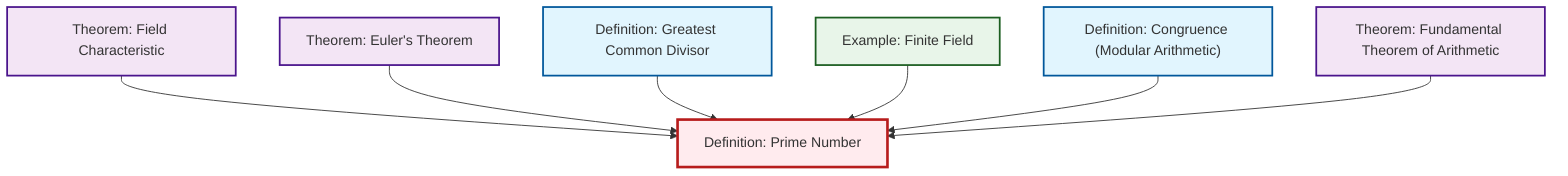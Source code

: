 graph TD
    classDef definition fill:#e1f5fe,stroke:#01579b,stroke-width:2px
    classDef theorem fill:#f3e5f5,stroke:#4a148c,stroke-width:2px
    classDef axiom fill:#fff3e0,stroke:#e65100,stroke-width:2px
    classDef example fill:#e8f5e9,stroke:#1b5e20,stroke-width:2px
    classDef current fill:#ffebee,stroke:#b71c1c,stroke-width:3px
    def-gcd["Definition: Greatest Common Divisor"]:::definition
    thm-fundamental-arithmetic["Theorem: Fundamental Theorem of Arithmetic"]:::theorem
    ex-finite-field["Example: Finite Field"]:::example
    thm-euler["Theorem: Euler's Theorem"]:::theorem
    def-prime["Definition: Prime Number"]:::definition
    def-congruence["Definition: Congruence (Modular Arithmetic)"]:::definition
    thm-field-characteristic["Theorem: Field Characteristic"]:::theorem
    thm-field-characteristic --> def-prime
    thm-euler --> def-prime
    def-gcd --> def-prime
    ex-finite-field --> def-prime
    def-congruence --> def-prime
    thm-fundamental-arithmetic --> def-prime
    class def-prime current